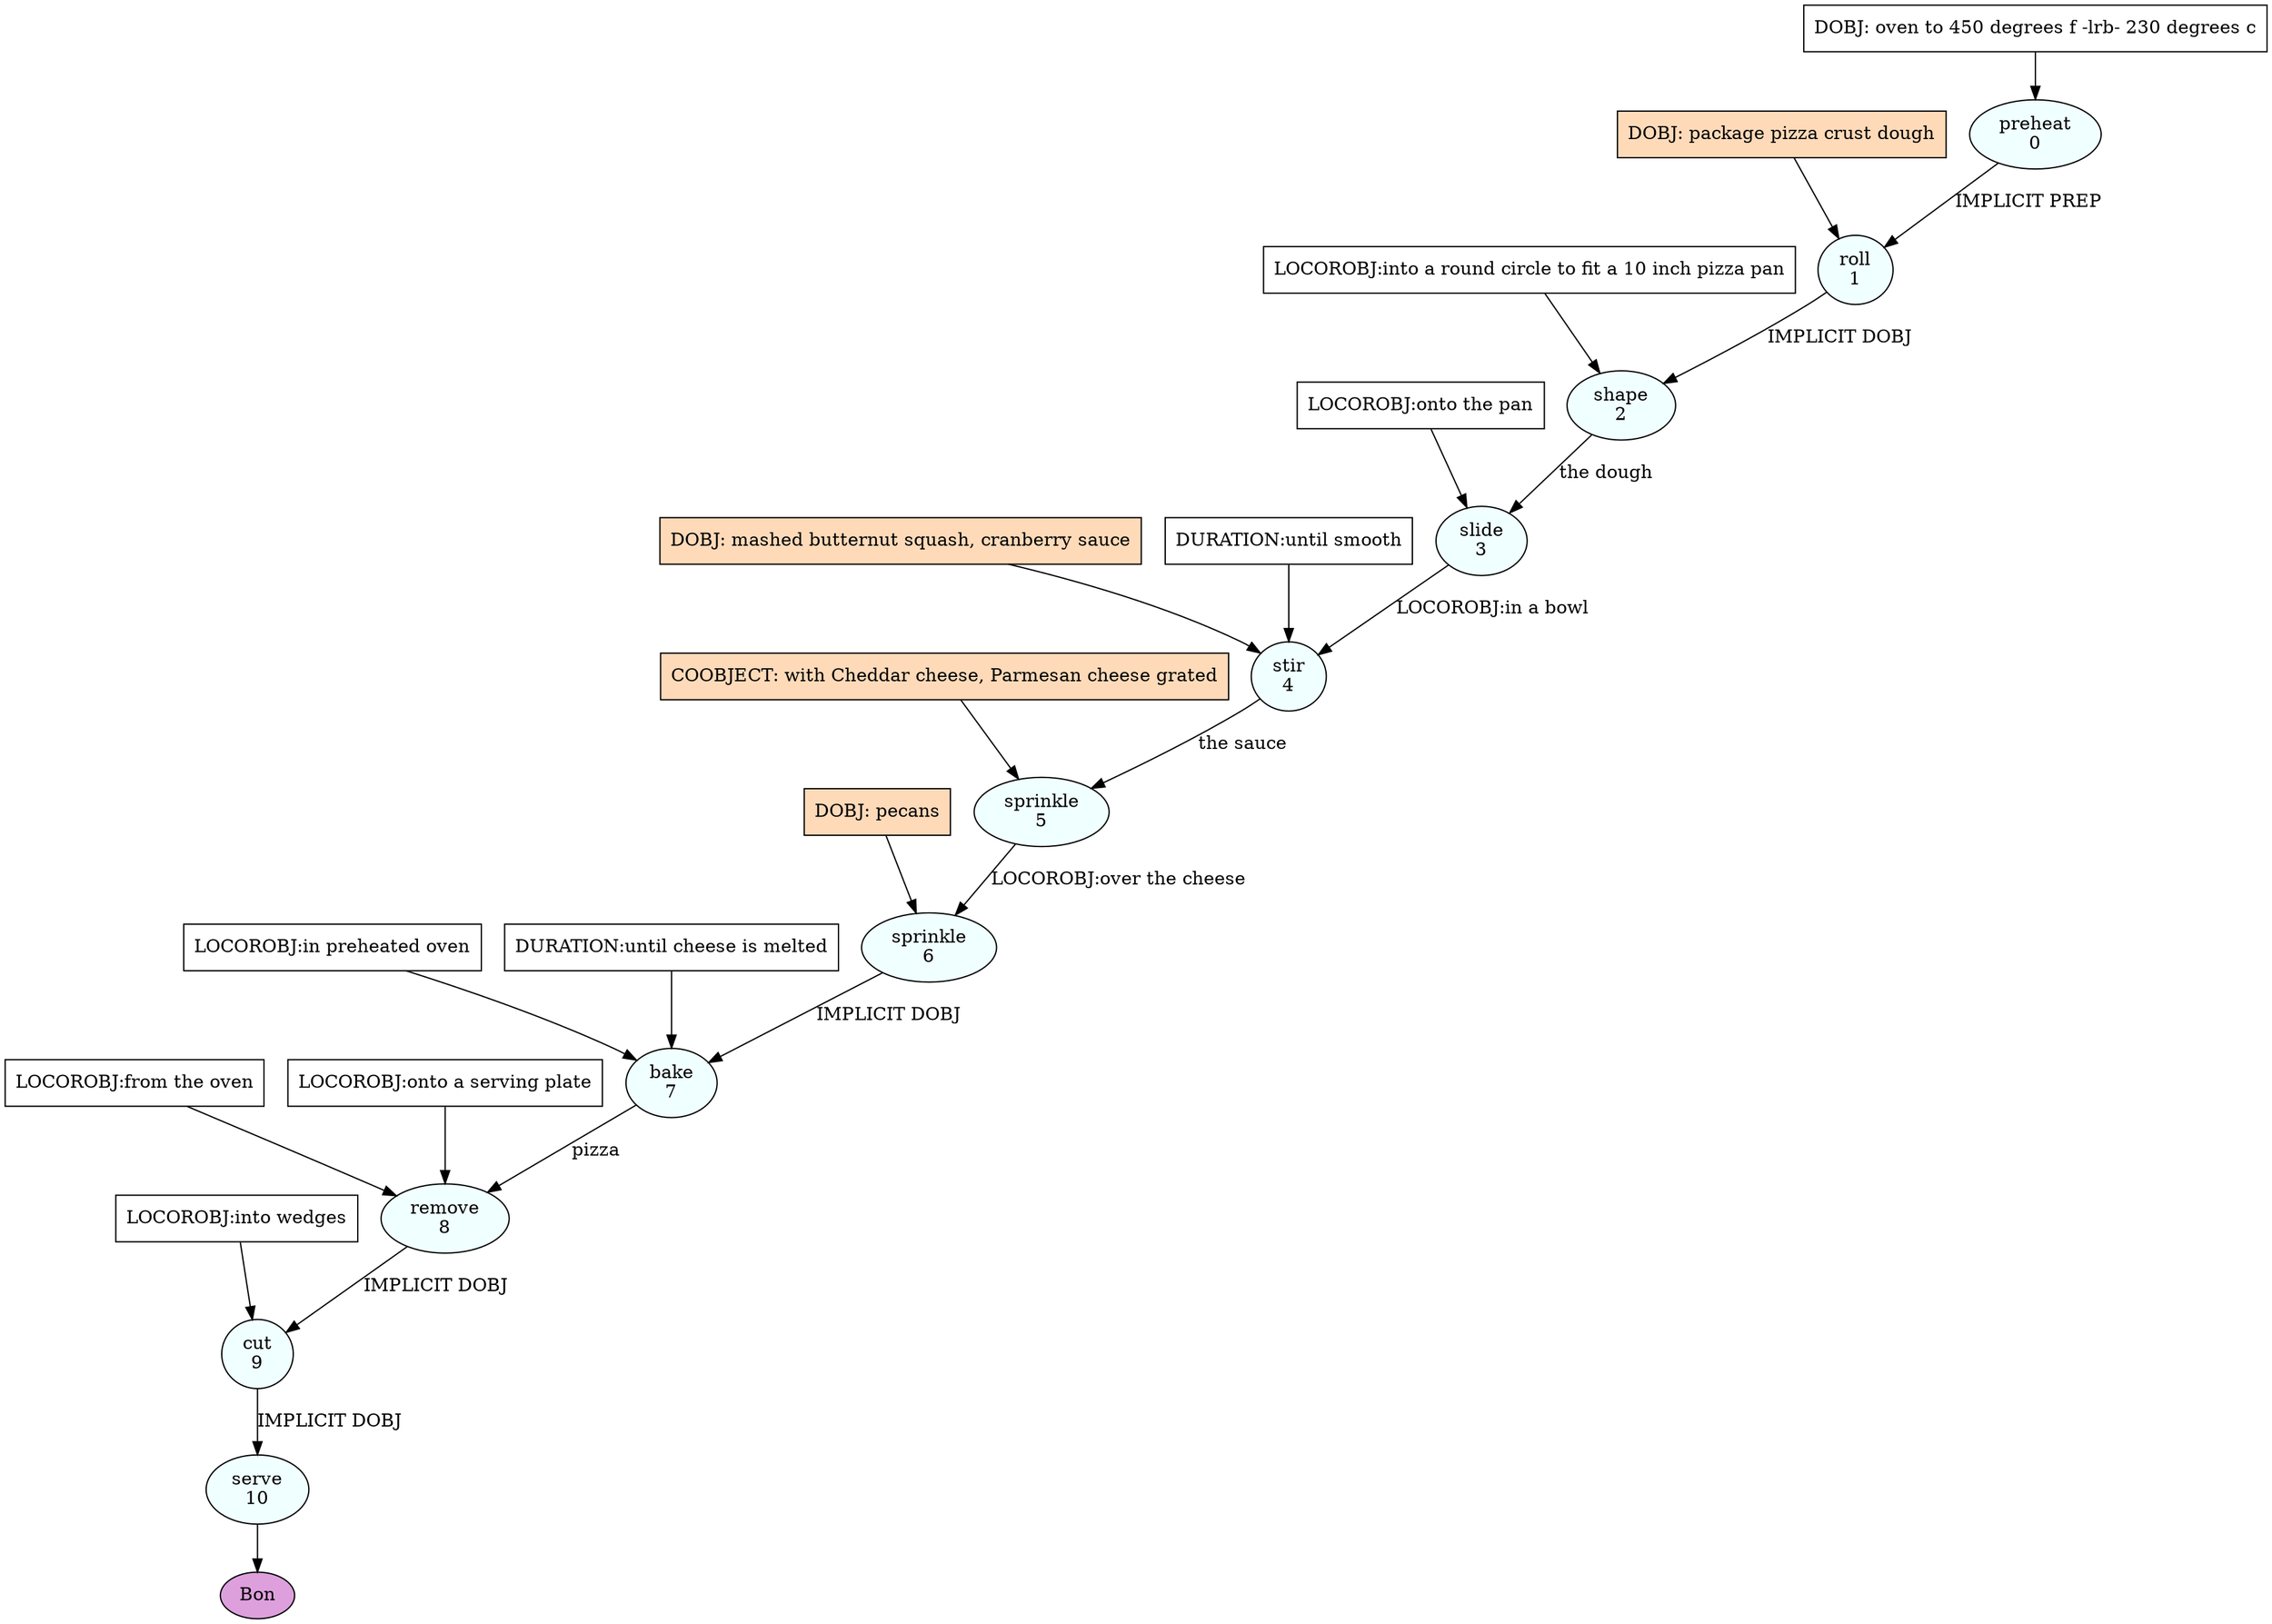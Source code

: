 digraph recipe {
E0[label="preheat
0", shape=oval, style=filled, fillcolor=azure]
E1[label="roll
1", shape=oval, style=filled, fillcolor=azure]
E2[label="shape
2", shape=oval, style=filled, fillcolor=azure]
E3[label="slide
3", shape=oval, style=filled, fillcolor=azure]
E4[label="stir
4", shape=oval, style=filled, fillcolor=azure]
E5[label="sprinkle
5", shape=oval, style=filled, fillcolor=azure]
E6[label="sprinkle
6", shape=oval, style=filled, fillcolor=azure]
E7[label="bake
7", shape=oval, style=filled, fillcolor=azure]
E8[label="remove
8", shape=oval, style=filled, fillcolor=azure]
E9[label="cut
9", shape=oval, style=filled, fillcolor=azure]
E10[label="serve
10", shape=oval, style=filled, fillcolor=azure]
D0[label="DOBJ: oven to 450 degrees f -lrb- 230 degrees c", shape=box, style=filled, fillcolor=white]
D0 -> E0
D1_ing[label="DOBJ: package pizza crust dough", shape=box, style=filled, fillcolor=peachpuff]
D1_ing -> E1
E0 -> E1 [label="IMPLICIT PREP"]
E1 -> E2 [label="IMPLICIT DOBJ"]
P2_0_0[label="LOCOROBJ:into a round circle to fit a 10 inch pizza pan", shape=box, style=filled, fillcolor=white]
P2_0_0 -> E2
E2 -> E3 [label="the dough"]
P3_0_0[label="LOCOROBJ:onto the pan", shape=box, style=filled, fillcolor=white]
P3_0_0 -> E3
D4_ing[label="DOBJ: mashed butternut squash, cranberry sauce", shape=box, style=filled, fillcolor=peachpuff]
D4_ing -> E4
E3 -> E4 [label="LOCOROBJ:in a bowl"]
P4_1_0[label="DURATION:until smooth", shape=box, style=filled, fillcolor=white]
P4_1_0 -> E4
E4 -> E5 [label="the sauce"]
P5_0_ing[label="COOBJECT: with Cheddar cheese, Parmesan cheese grated", shape=box, style=filled, fillcolor=peachpuff]
P5_0_ing -> E5
D6_ing[label="DOBJ: pecans", shape=box, style=filled, fillcolor=peachpuff]
D6_ing -> E6
E5 -> E6 [label="LOCOROBJ:over the cheese"]
E6 -> E7 [label="IMPLICIT DOBJ"]
P7_0_0[label="LOCOROBJ:in preheated oven", shape=box, style=filled, fillcolor=white]
P7_0_0 -> E7
P7_1_0[label="DURATION:until cheese is melted", shape=box, style=filled, fillcolor=white]
P7_1_0 -> E7
E7 -> E8 [label="pizza"]
P8_0_0[label="LOCOROBJ:from the oven", shape=box, style=filled, fillcolor=white]
P8_0_0 -> E8
P8_1_0[label="LOCOROBJ:onto a serving plate", shape=box, style=filled, fillcolor=white]
P8_1_0 -> E8
E8 -> E9 [label="IMPLICIT DOBJ"]
P9_0_0[label="LOCOROBJ:into wedges", shape=box, style=filled, fillcolor=white]
P9_0_0 -> E9
E9 -> E10 [label="IMPLICIT DOBJ"]
EOR[label="Bon", shape=oval, style=filled, fillcolor=plum]
E10 -> EOR
}
